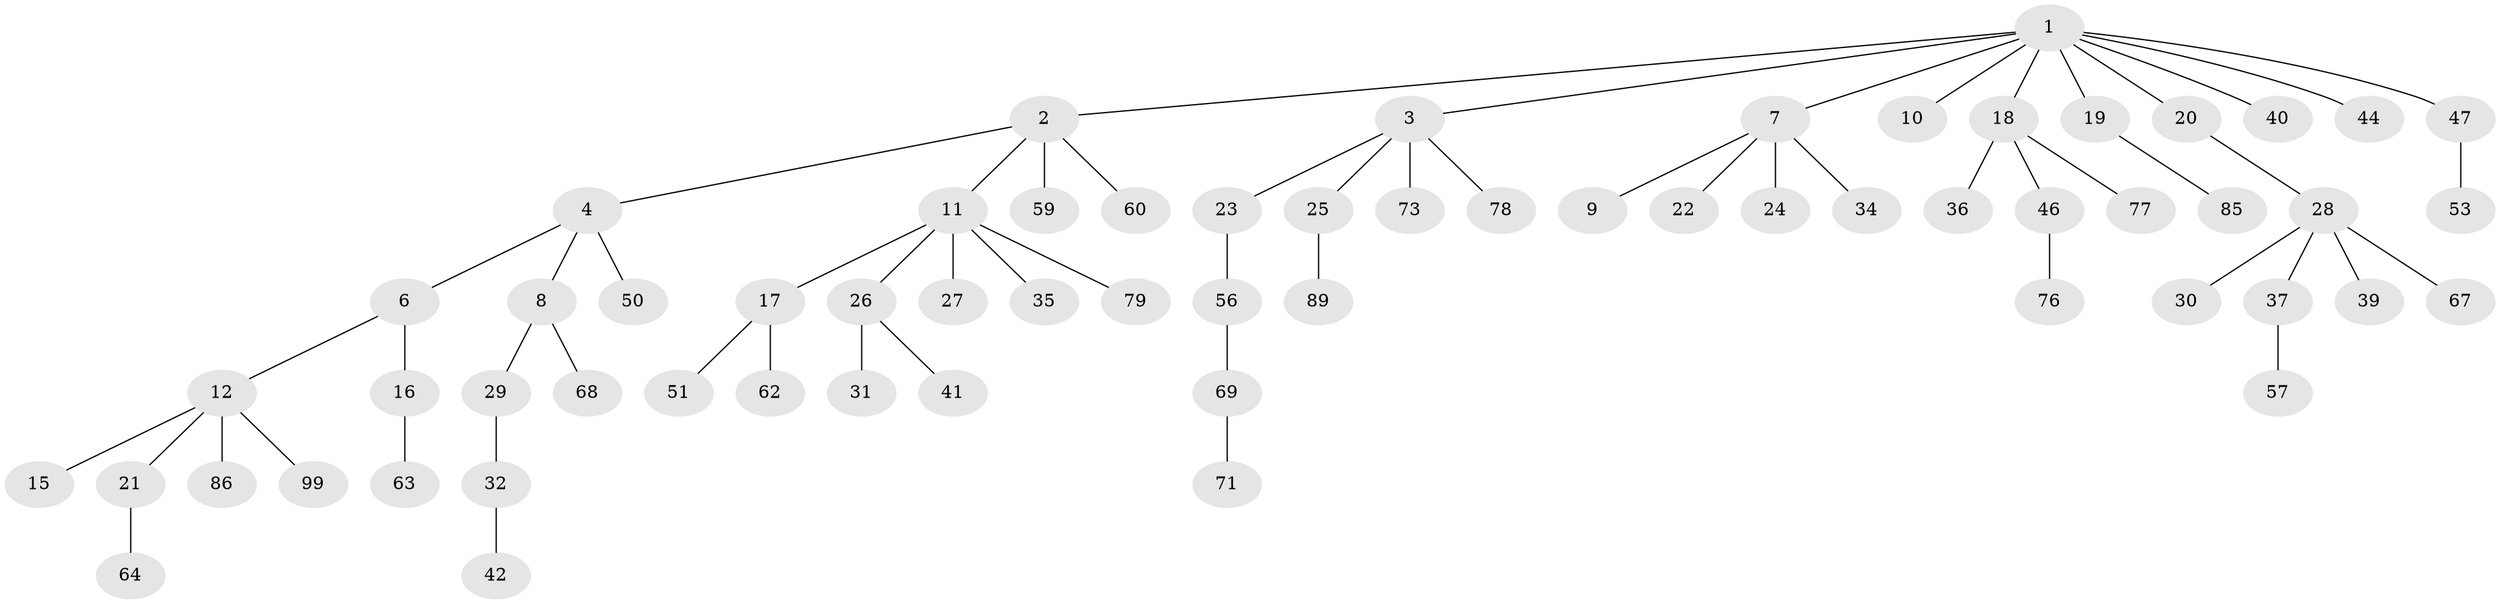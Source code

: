 // original degree distribution, {8: 0.01, 6: 0.03, 3: 0.05, 5: 0.03, 4: 0.07, 2: 0.33, 1: 0.48}
// Generated by graph-tools (version 1.1) at 2025/11/02/21/25 10:11:10]
// undirected, 63 vertices, 62 edges
graph export_dot {
graph [start="1"]
  node [color=gray90,style=filled];
  1 [super="+13"];
  2 [super="+43"];
  3 [super="+5"];
  4 [super="+61"];
  6 [super="+91"];
  7 [super="+98"];
  8 [super="+38"];
  9 [super="+74"];
  10 [super="+83"];
  11 [super="+14"];
  12 [super="+81"];
  15 [super="+49"];
  16 [super="+58"];
  17 [super="+84"];
  18 [super="+80"];
  19 [super="+82"];
  20;
  21 [super="+45"];
  22;
  23;
  24 [super="+65"];
  25;
  26 [super="+66"];
  27 [super="+52"];
  28 [super="+33"];
  29;
  30 [super="+96"];
  31;
  32;
  34 [super="+48"];
  35;
  36 [super="+90"];
  37 [super="+55"];
  39;
  40;
  41;
  42 [super="+75"];
  44;
  46;
  47;
  50;
  51;
  53 [super="+54"];
  56 [super="+87"];
  57 [super="+88"];
  59;
  60;
  62 [super="+93"];
  63;
  64;
  67 [super="+92"];
  68 [super="+70"];
  69;
  71 [super="+72"];
  73 [super="+100"];
  76 [super="+95"];
  77;
  78 [super="+97"];
  79;
  85;
  86 [super="+94"];
  89;
  99;
  1 -- 2;
  1 -- 3;
  1 -- 7;
  1 -- 10;
  1 -- 18;
  1 -- 19;
  1 -- 44;
  1 -- 40;
  1 -- 20;
  1 -- 47;
  2 -- 4;
  2 -- 11;
  2 -- 59;
  2 -- 60;
  3 -- 23;
  3 -- 73;
  3 -- 25;
  3 -- 78;
  4 -- 6;
  4 -- 8;
  4 -- 50;
  6 -- 12;
  6 -- 16;
  7 -- 9;
  7 -- 22;
  7 -- 24;
  7 -- 34;
  8 -- 29;
  8 -- 68;
  11 -- 26;
  11 -- 27;
  11 -- 35;
  11 -- 79;
  11 -- 17;
  12 -- 15;
  12 -- 21;
  12 -- 86;
  12 -- 99;
  16 -- 63;
  17 -- 51;
  17 -- 62;
  18 -- 36;
  18 -- 46;
  18 -- 77;
  19 -- 85;
  20 -- 28;
  21 -- 64;
  23 -- 56;
  25 -- 89;
  26 -- 31;
  26 -- 41;
  28 -- 30;
  28 -- 67;
  28 -- 37;
  28 -- 39;
  29 -- 32;
  32 -- 42;
  37 -- 57;
  46 -- 76;
  47 -- 53;
  56 -- 69;
  69 -- 71;
}
